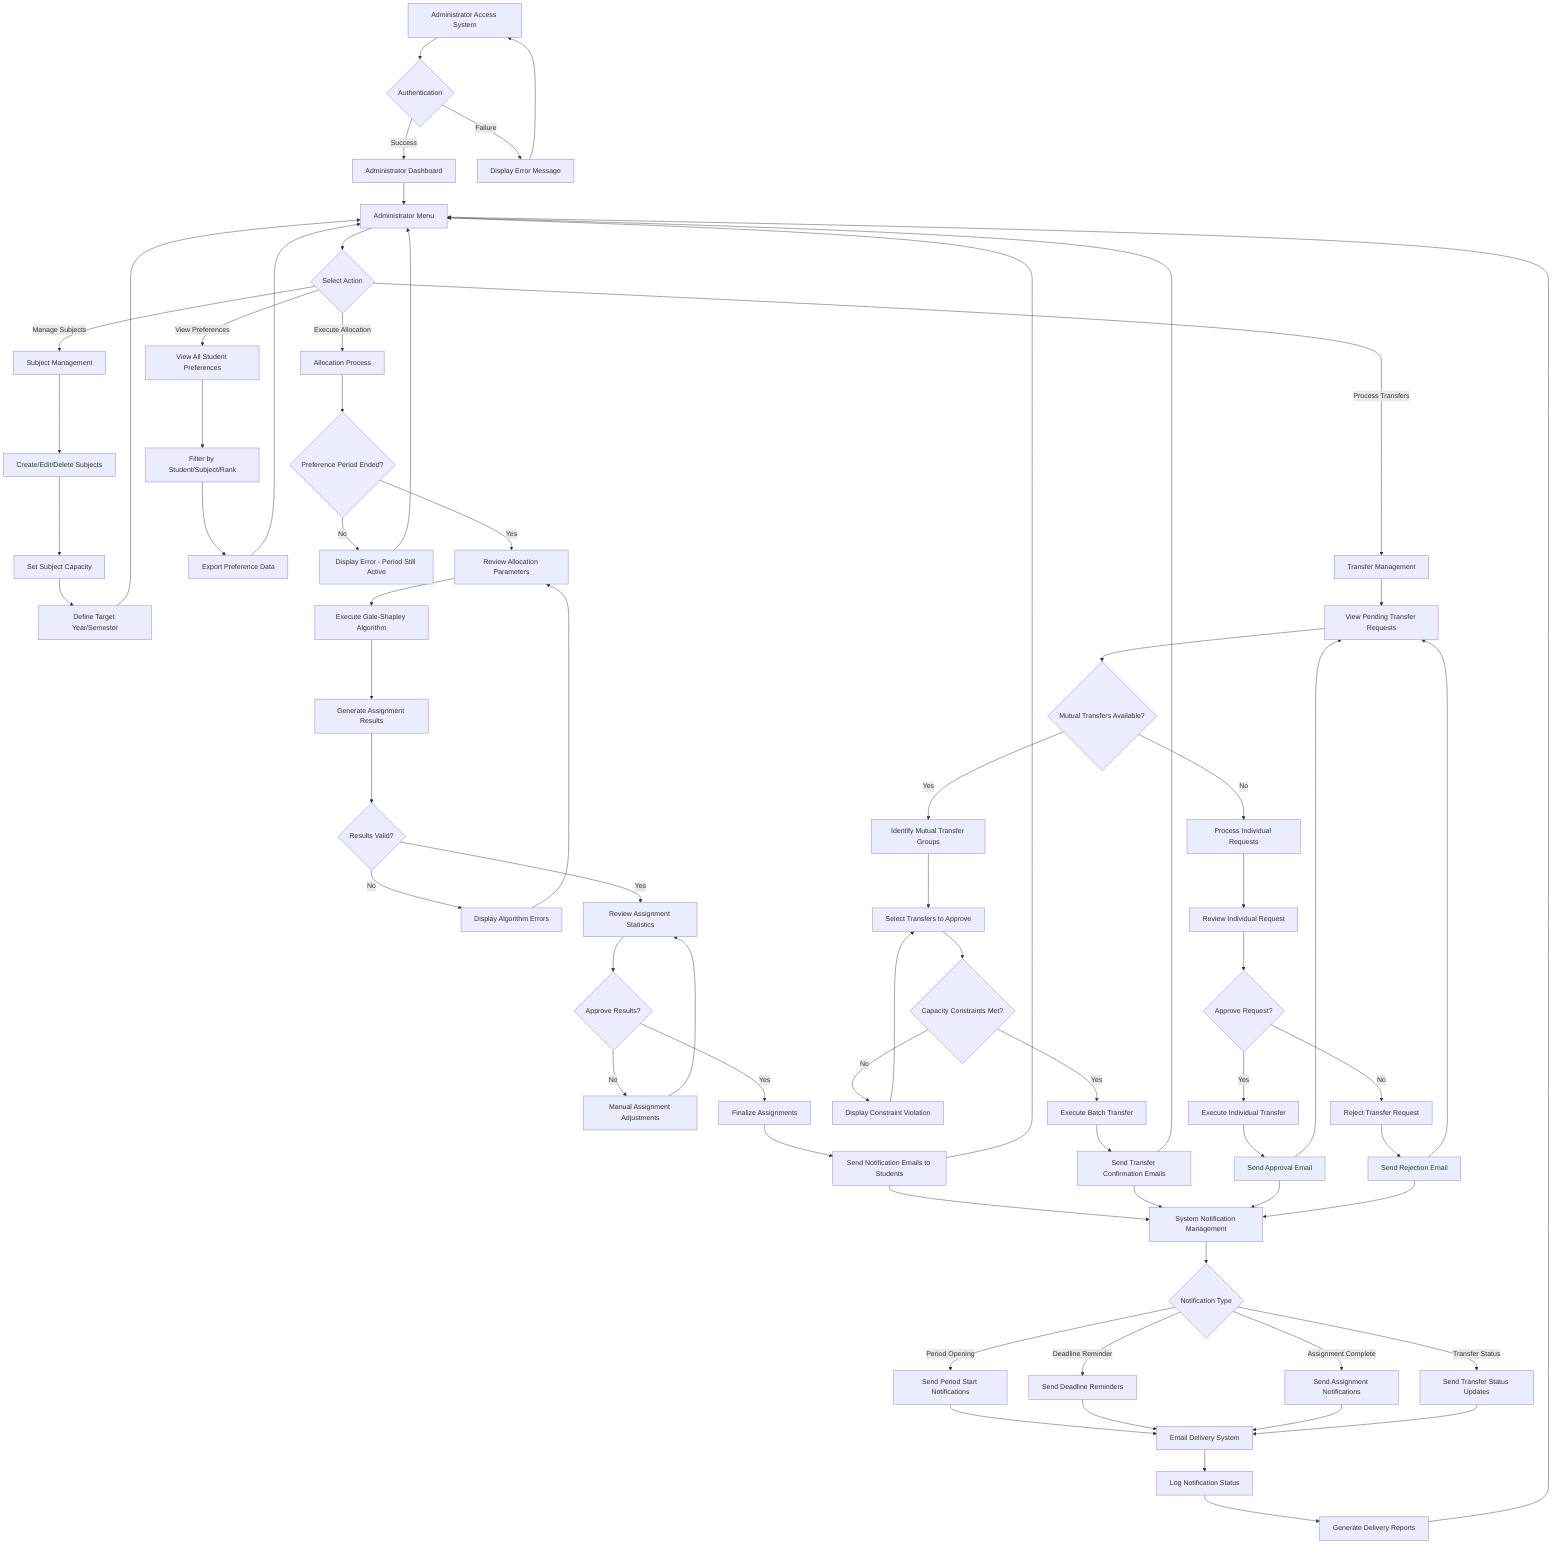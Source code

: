flowchart TD
    A[Administrator Access System] --> B{Authentication}
    B -->|Success| C[Administrator Dashboard]
    B -->|Failure| D[Display Error Message]
    D --> A
    
    C --> E[Administrator Menu]
    E --> F{Select Action}
    
    F -->|Manage Subjects| G[Subject Management]
    F -->|View Preferences| H[View All Student Preferences]
    F -->|Execute Allocation| I[Allocation Process]
    F -->|Process Transfers| J[Transfer Management]
    
    G --> G1[Create/Edit/Delete Subjects]
    G1 --> G2[Set Subject Capacity]
    G2 --> G3[Define Target Year/Semester]
    G3 --> E
    
    H --> H1[Filter by Student/Subject/Rank]
    H1 --> H2[Export Preference Data]
    H2 --> E
    
    I --> I1{Preference Period Ended?}
    I1 -->|No| I2[Display Error - Period Still Active]
    I2 --> E
    I1 -->|Yes| I3[Review Allocation Parameters]
    I3 --> I4[Execute Gale-Shapley Algorithm]
    I4 --> I5[Generate Assignment Results]
    I5 --> I6{Results Valid?}
    I6 -->|No| I7[Display Algorithm Errors]
    I7 --> I3
    I6 -->|Yes| I8[Review Assignment Statistics]
    I8 --> I9{Approve Results?}
    I9 -->|No| I10[Manual Assignment Adjustments]
    I10 --> I8
    I9 -->|Yes| I11[Finalize Assignments]
    I11 --> I12[Send Notification Emails to Students]
    I12 --> E
    
    J --> J1[View Pending Transfer Requests]
    J1 --> J2{Mutual Transfers Available?}
    J2 -->|Yes| J3[Identify Mutual Transfer Groups]
    J2 -->|No| J4[Process Individual Requests]
    
    J3 --> J5[Select Transfers to Approve]
    J5 --> J6{Capacity Constraints Met?}
    J6 -->|No| J7[Display Constraint Violation]
    J7 --> J5
    J6 -->|Yes| J8[Execute Batch Transfer]
    J8 --> J9[Send Transfer Confirmation Emails]
    J9 --> E
    
    J4 --> J10[Review Individual Request]
    J10 --> J11{Approve Request?}
    J11 -->|Yes| J12[Execute Individual Transfer]
    J11 -->|No| J13[Reject Transfer Request]
    J12 --> J14[Send Approval Email]
    J13 --> J15[Send Rejection Email]
    J14 --> J1
    J15 --> J1
    
    I12 --> K[System Notification Management]
    J9 --> K
    J14 --> K
    J15 --> K
    K --> L{Notification Type}
    L -->|Period Opening| M[Send Period Start Notifications]
    L -->|Deadline Reminder| N[Send Deadline Reminders]
    L -->|Assignment Complete| O[Send Assignment Notifications]
    L -->|Transfer Status| P[Send Transfer Status Updates]
    
    M --> Q[Email Delivery System]
    N --> Q
    O --> Q
    P --> Q
    Q --> R[Log Notification Status]
    R --> S[Generate Delivery Reports]
    S --> E